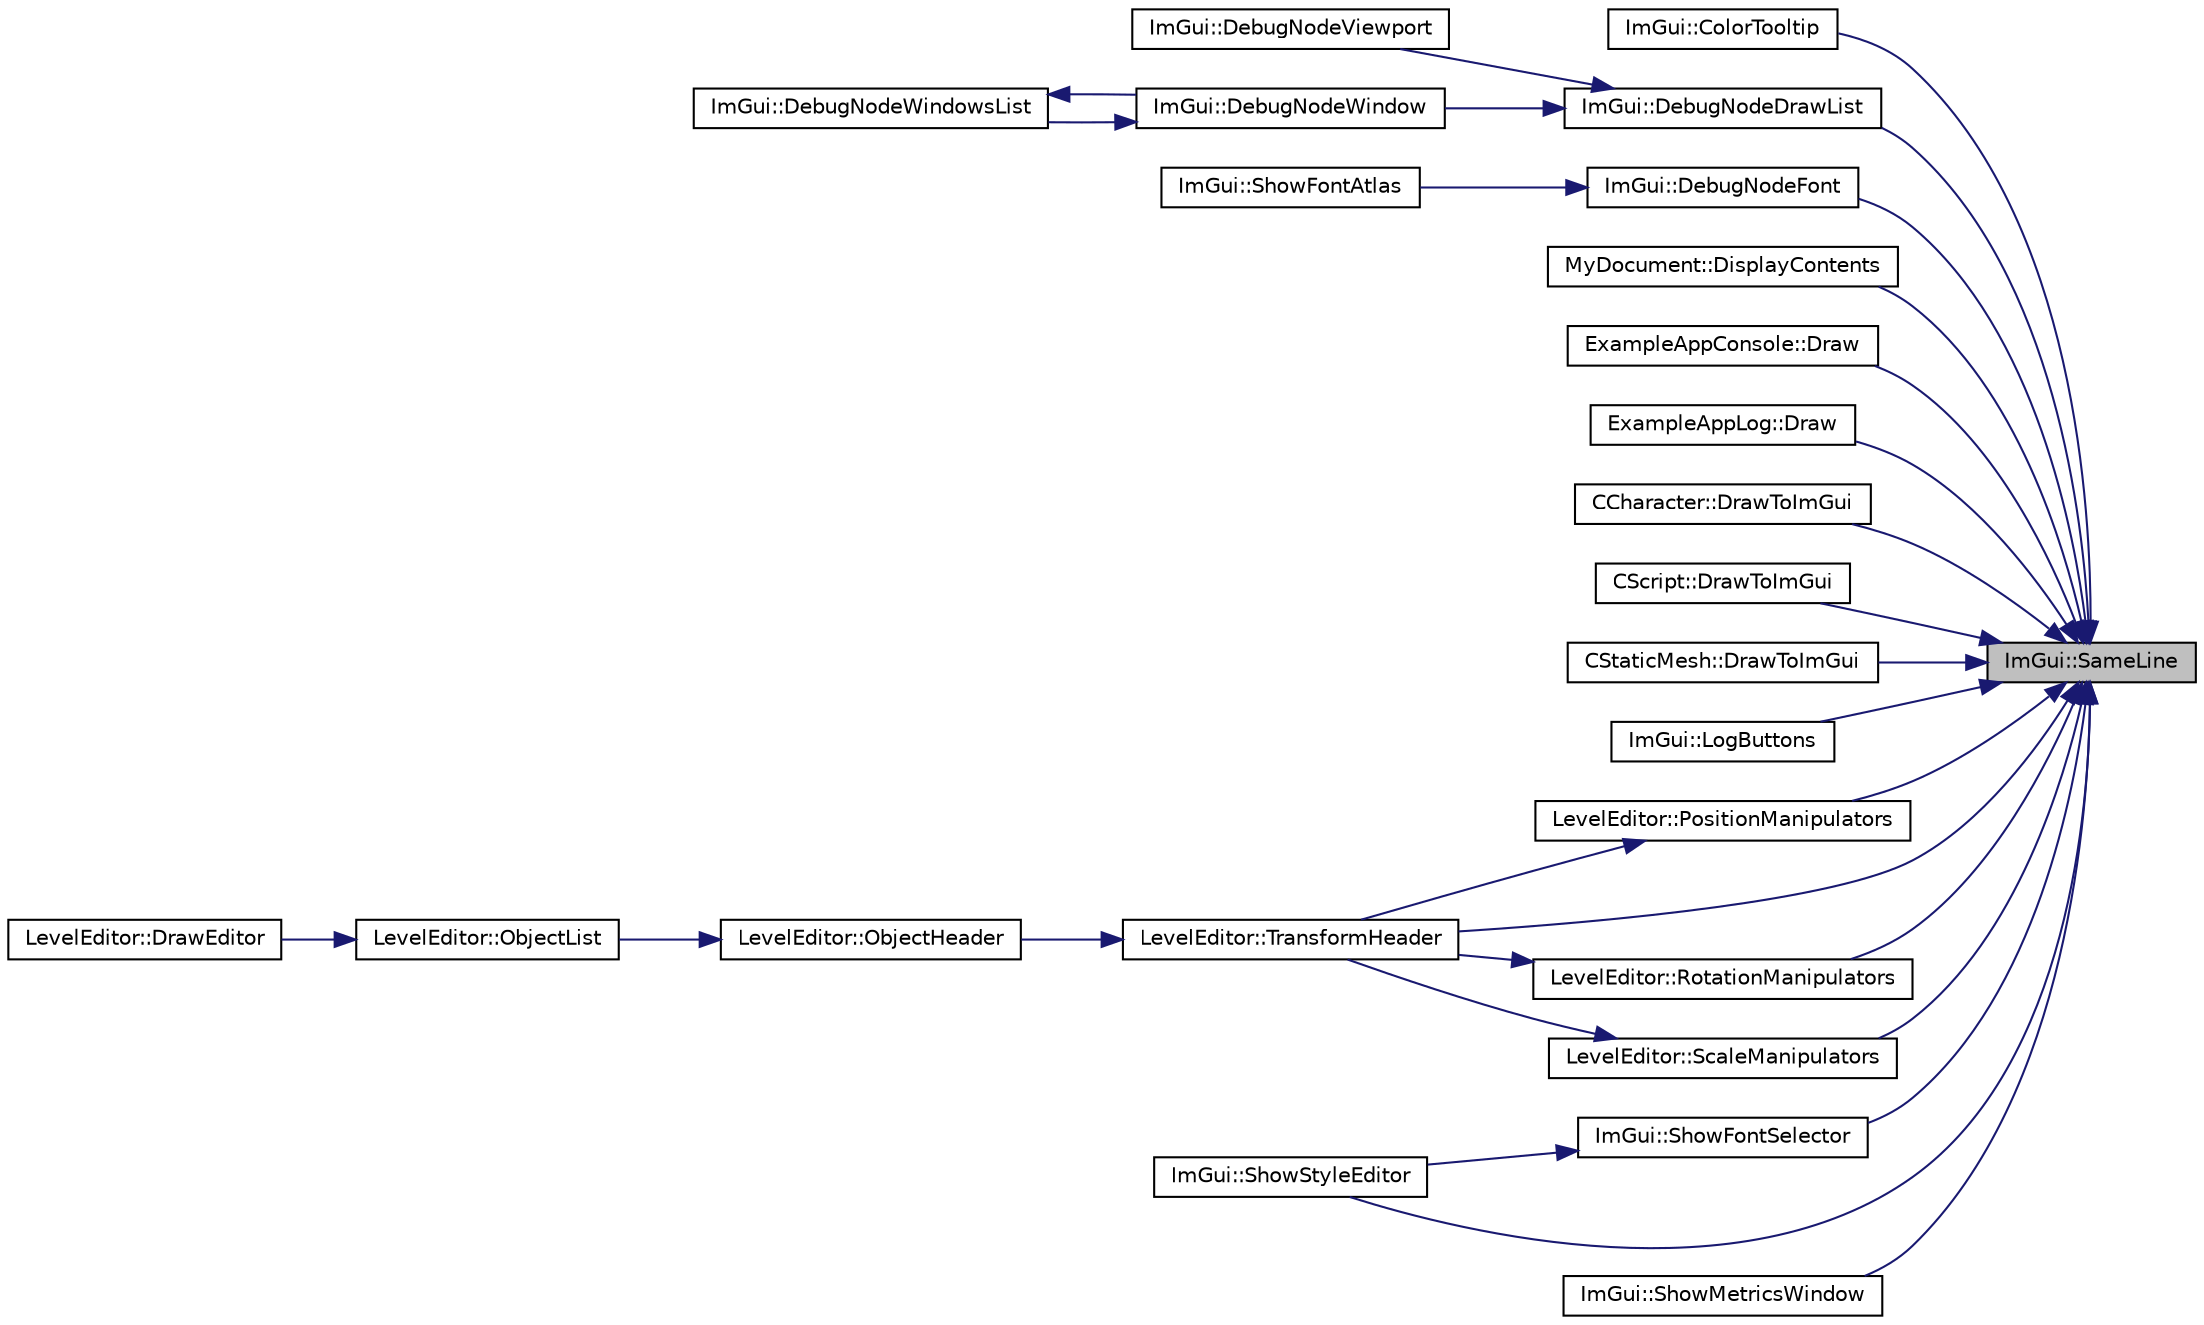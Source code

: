 digraph "ImGui::SameLine"
{
 // LATEX_PDF_SIZE
  edge [fontname="Helvetica",fontsize="10",labelfontname="Helvetica",labelfontsize="10"];
  node [fontname="Helvetica",fontsize="10",shape=record];
  rankdir="RL";
  Node1 [label="ImGui::SameLine",height=0.2,width=0.4,color="black", fillcolor="grey75", style="filled", fontcolor="black",tooltip=" "];
  Node1 -> Node2 [dir="back",color="midnightblue",fontsize="10",style="solid"];
  Node2 [label="ImGui::ColorTooltip",height=0.2,width=0.4,color="black", fillcolor="white", style="filled",URL="$namespace_im_gui.html#afad90b366b6471e3b13175c0ebeb26c8",tooltip=" "];
  Node1 -> Node3 [dir="back",color="midnightblue",fontsize="10",style="solid"];
  Node3 [label="ImGui::DebugNodeDrawList",height=0.2,width=0.4,color="black", fillcolor="white", style="filled",URL="$namespace_im_gui.html#a4fb68e2b5853124ce4d05f455fed0ad4",tooltip=" "];
  Node3 -> Node4 [dir="back",color="midnightblue",fontsize="10",style="solid"];
  Node4 [label="ImGui::DebugNodeViewport",height=0.2,width=0.4,color="black", fillcolor="white", style="filled",URL="$namespace_im_gui.html#aa5e5f50f28c04a26264c0943c7281171",tooltip=" "];
  Node3 -> Node5 [dir="back",color="midnightblue",fontsize="10",style="solid"];
  Node5 [label="ImGui::DebugNodeWindow",height=0.2,width=0.4,color="black", fillcolor="white", style="filled",URL="$namespace_im_gui.html#afcb602554925c5409977f0fb39f77e5d",tooltip=" "];
  Node5 -> Node6 [dir="back",color="midnightblue",fontsize="10",style="solid"];
  Node6 [label="ImGui::DebugNodeWindowsList",height=0.2,width=0.4,color="black", fillcolor="white", style="filled",URL="$namespace_im_gui.html#a8c2ed9f140c90d8eaca1e2cfd8f46142",tooltip=" "];
  Node6 -> Node5 [dir="back",color="midnightblue",fontsize="10",style="solid"];
  Node1 -> Node7 [dir="back",color="midnightblue",fontsize="10",style="solid"];
  Node7 [label="ImGui::DebugNodeFont",height=0.2,width=0.4,color="black", fillcolor="white", style="filled",URL="$namespace_im_gui.html#ae0207d60728f7e6a47dbcd1d7d84e3cb",tooltip=" "];
  Node7 -> Node8 [dir="back",color="midnightblue",fontsize="10",style="solid"];
  Node8 [label="ImGui::ShowFontAtlas",height=0.2,width=0.4,color="black", fillcolor="white", style="filled",URL="$namespace_im_gui.html#acab51ec2b39577845309f24535381038",tooltip=" "];
  Node1 -> Node9 [dir="back",color="midnightblue",fontsize="10",style="solid"];
  Node9 [label="MyDocument::DisplayContents",height=0.2,width=0.4,color="black", fillcolor="white", style="filled",URL="$struct_my_document.html#aa51e0b8e6c95b7109a507603599c05d9",tooltip=" "];
  Node1 -> Node10 [dir="back",color="midnightblue",fontsize="10",style="solid"];
  Node10 [label="ExampleAppConsole::Draw",height=0.2,width=0.4,color="black", fillcolor="white", style="filled",URL="$struct_example_app_console.html#a0518a09c7e8648dd52c7c06df19ac17a",tooltip=" "];
  Node1 -> Node11 [dir="back",color="midnightblue",fontsize="10",style="solid"];
  Node11 [label="ExampleAppLog::Draw",height=0.2,width=0.4,color="black", fillcolor="white", style="filled",URL="$struct_example_app_log.html#a5ad3a4bdb89171b84aeaff96948a1f77",tooltip=" "];
  Node1 -> Node12 [dir="back",color="midnightblue",fontsize="10",style="solid"];
  Node12 [label="CCharacter::DrawToImGui",height=0.2,width=0.4,color="black", fillcolor="white", style="filled",URL="$class_c_character.html#a037a51556b6aef411ec09613812f3ba4",tooltip="Draws to imgui."];
  Node1 -> Node13 [dir="back",color="midnightblue",fontsize="10",style="solid"];
  Node13 [label="CScript::DrawToImGui",height=0.2,width=0.4,color="black", fillcolor="white", style="filled",URL="$class_c_script.html#ab1754b7da43237ce0d2784a8ddb9205a",tooltip="Draws to imgui."];
  Node1 -> Node14 [dir="back",color="midnightblue",fontsize="10",style="solid"];
  Node14 [label="CStaticMesh::DrawToImGui",height=0.2,width=0.4,color="black", fillcolor="white", style="filled",URL="$class_c_static_mesh.html#abd835b6f7e95f4dbdc7bb4418ada46b4",tooltip="Draws to imgui."];
  Node1 -> Node15 [dir="back",color="midnightblue",fontsize="10",style="solid"];
  Node15 [label="ImGui::LogButtons",height=0.2,width=0.4,color="black", fillcolor="white", style="filled",URL="$namespace_im_gui.html#a7bd295da4be19bab98262c76fcaeb4fb",tooltip=" "];
  Node1 -> Node16 [dir="back",color="midnightblue",fontsize="10",style="solid"];
  Node16 [label="LevelEditor::PositionManipulators",height=0.2,width=0.4,color="black", fillcolor="white", style="filled",URL="$class_level_editor.html#a656a24e68242e1f8b24baa8ea5a5e2a9",tooltip=" "];
  Node16 -> Node17 [dir="back",color="midnightblue",fontsize="10",style="solid"];
  Node17 [label="LevelEditor::TransformHeader",height=0.2,width=0.4,color="black", fillcolor="white", style="filled",URL="$class_level_editor.html#aac394ace767b605adef1afdfb0473046",tooltip=" "];
  Node17 -> Node18 [dir="back",color="midnightblue",fontsize="10",style="solid"];
  Node18 [label="LevelEditor::ObjectHeader",height=0.2,width=0.4,color="black", fillcolor="white", style="filled",URL="$class_level_editor.html#a5ce65e32e9be38dc053d25a18e0018de",tooltip=" "];
  Node18 -> Node19 [dir="back",color="midnightblue",fontsize="10",style="solid"];
  Node19 [label="LevelEditor::ObjectList",height=0.2,width=0.4,color="black", fillcolor="white", style="filled",URL="$class_level_editor.html#a5d2e208fa4bc8f4fd463c8bc09e209f0",tooltip=" "];
  Node19 -> Node20 [dir="back",color="midnightblue",fontsize="10",style="solid"];
  Node20 [label="LevelEditor::DrawEditor",height=0.2,width=0.4,color="black", fillcolor="white", style="filled",URL="$class_level_editor.html#a4582620d8c322b6cb1d68dd32dcf5048",tooltip=" "];
  Node1 -> Node21 [dir="back",color="midnightblue",fontsize="10",style="solid"];
  Node21 [label="LevelEditor::RotationManipulators",height=0.2,width=0.4,color="black", fillcolor="white", style="filled",URL="$class_level_editor.html#aa0a47b3d01e4374a4060ac8d1db30b91",tooltip=" "];
  Node21 -> Node17 [dir="back",color="midnightblue",fontsize="10",style="solid"];
  Node1 -> Node22 [dir="back",color="midnightblue",fontsize="10",style="solid"];
  Node22 [label="LevelEditor::ScaleManipulators",height=0.2,width=0.4,color="black", fillcolor="white", style="filled",URL="$class_level_editor.html#a07d3584976205e962c0dffcb1e9d3ad0",tooltip=" "];
  Node22 -> Node17 [dir="back",color="midnightblue",fontsize="10",style="solid"];
  Node1 -> Node23 [dir="back",color="midnightblue",fontsize="10",style="solid"];
  Node23 [label="ImGui::ShowFontSelector",height=0.2,width=0.4,color="black", fillcolor="white", style="filled",URL="$namespace_im_gui.html#a0bdce99eef17ef1e1fef40a18bd811ab",tooltip=" "];
  Node23 -> Node24 [dir="back",color="midnightblue",fontsize="10",style="solid"];
  Node24 [label="ImGui::ShowStyleEditor",height=0.2,width=0.4,color="black", fillcolor="white", style="filled",URL="$namespace_im_gui.html#ab2eb3dec78d054fe3feab1c091ec5de5",tooltip=" "];
  Node1 -> Node25 [dir="back",color="midnightblue",fontsize="10",style="solid"];
  Node25 [label="ImGui::ShowMetricsWindow",height=0.2,width=0.4,color="black", fillcolor="white", style="filled",URL="$namespace_im_gui.html#afe7a28c6eb52fff3cc27d5a698fea4ff",tooltip=" "];
  Node1 -> Node24 [dir="back",color="midnightblue",fontsize="10",style="solid"];
  Node1 -> Node17 [dir="back",color="midnightblue",fontsize="10",style="solid"];
}

